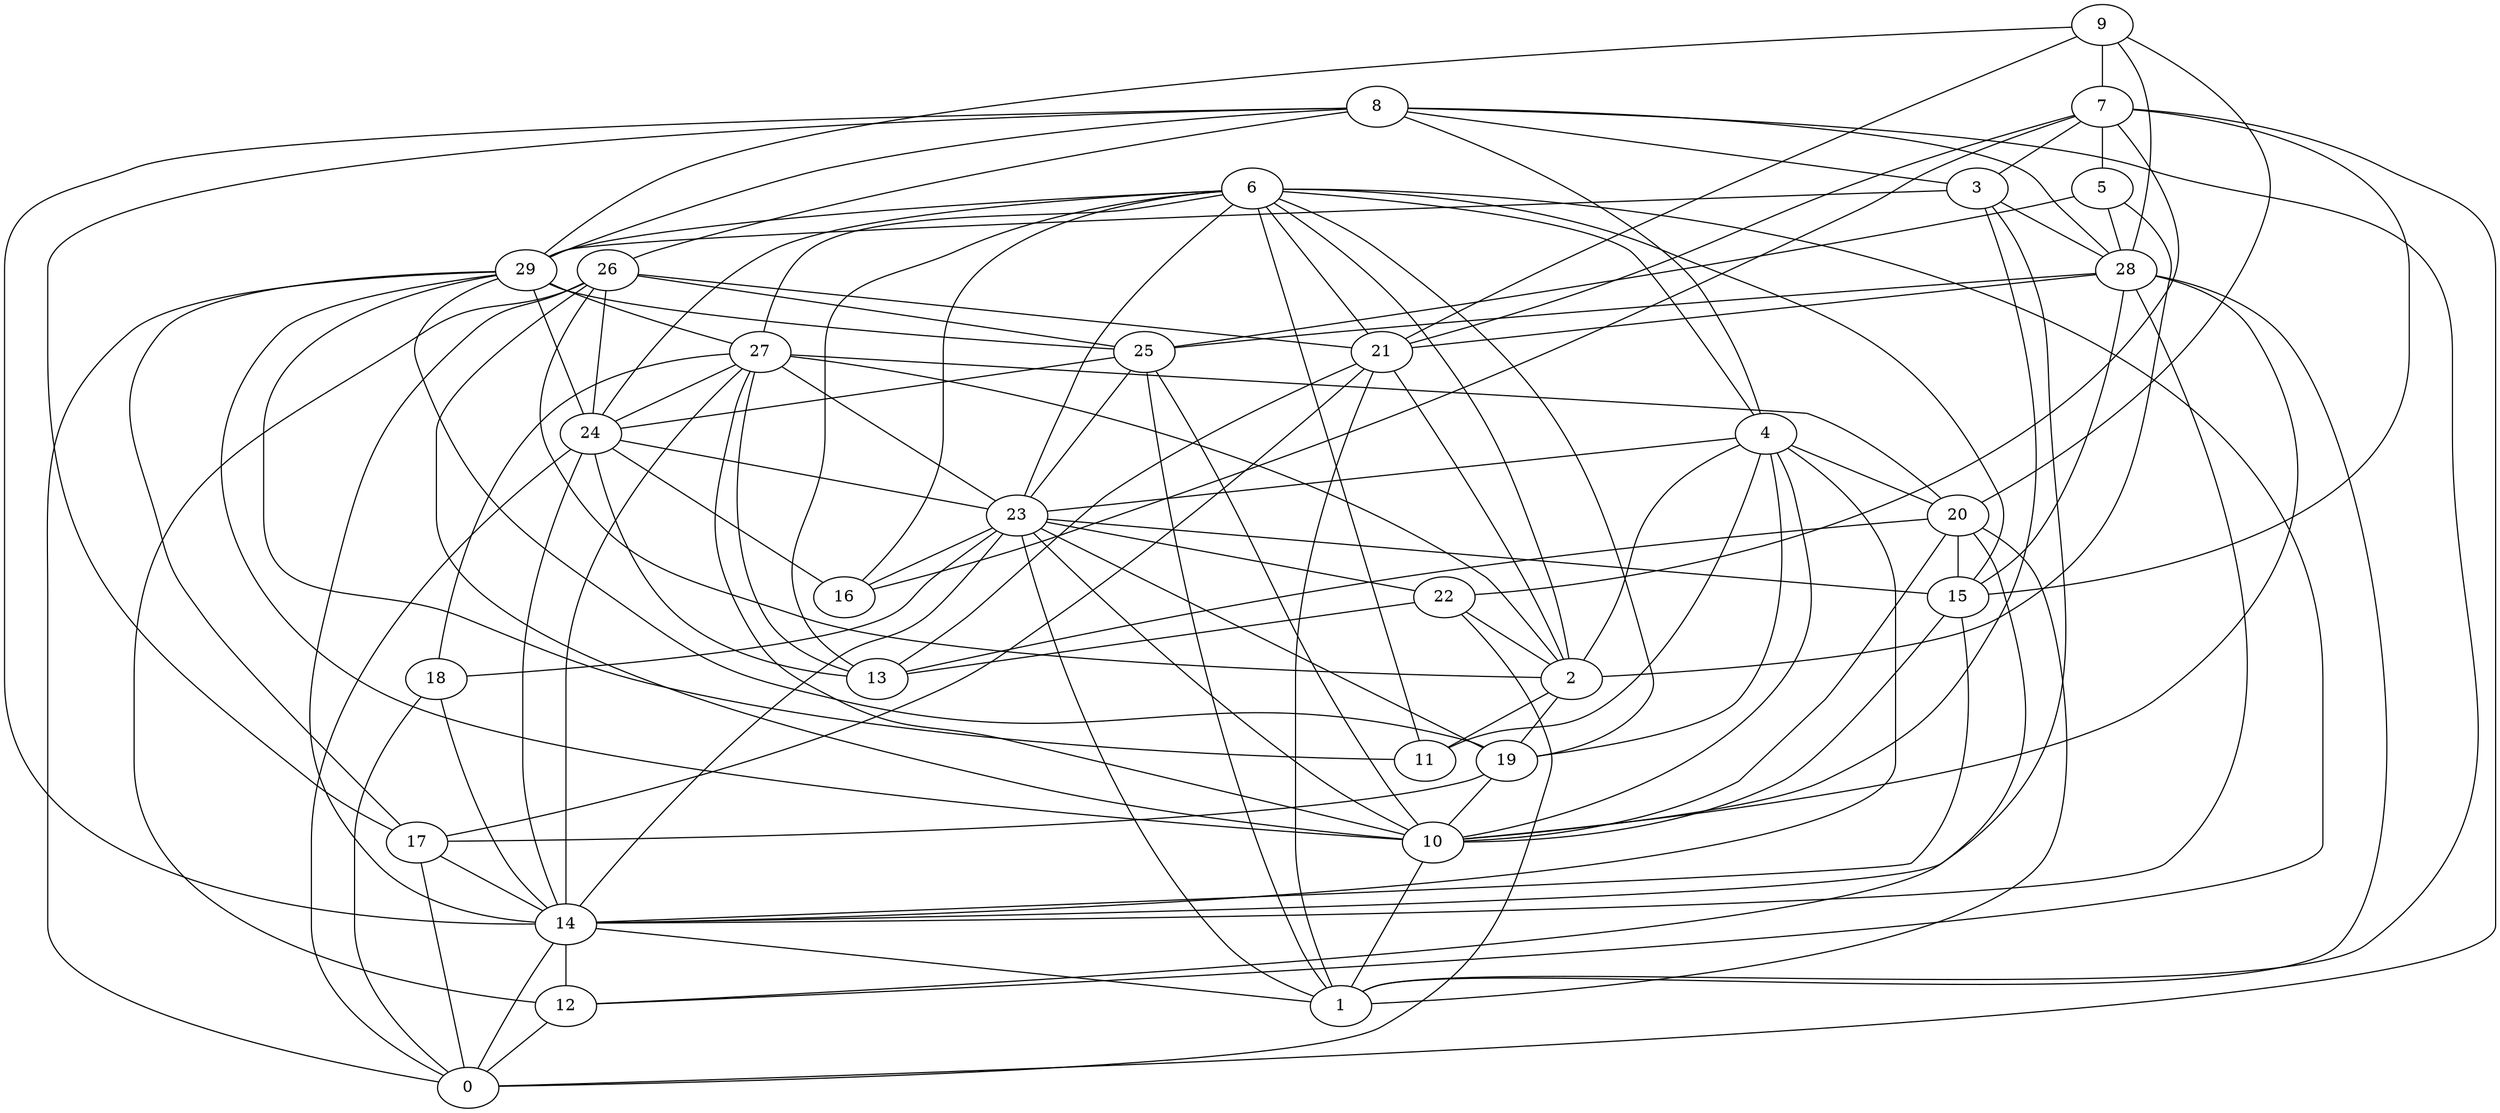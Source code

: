 digraph GG_graph {

subgraph G_graph {
edge [color = black]
"27" -> "2" [dir = none]
"27" -> "10" [dir = none]
"27" -> "14" [dir = none]
"27" -> "18" [dir = none]
"27" -> "13" [dir = none]
"9" -> "7" [dir = none]
"9" -> "21" [dir = none]
"9" -> "29" [dir = none]
"9" -> "28" [dir = none]
"22" -> "0" [dir = none]
"22" -> "2" [dir = none]
"29" -> "24" [dir = none]
"29" -> "11" [dir = none]
"29" -> "19" [dir = none]
"29" -> "10" [dir = none]
"29" -> "0" [dir = none]
"29" -> "25" [dir = none]
"29" -> "27" [dir = none]
"29" -> "17" [dir = none]
"20" -> "1" [dir = none]
"20" -> "13" [dir = none]
"20" -> "15" [dir = none]
"24" -> "16" [dir = none]
"24" -> "23" [dir = none]
"24" -> "0" [dir = none]
"24" -> "13" [dir = none]
"17" -> "14" [dir = none]
"17" -> "0" [dir = none]
"28" -> "1" [dir = none]
"28" -> "25" [dir = none]
"28" -> "15" [dir = none]
"28" -> "10" [dir = none]
"28" -> "21" [dir = none]
"10" -> "1" [dir = none]
"7" -> "21" [dir = none]
"7" -> "15" [dir = none]
"7" -> "16" [dir = none]
"7" -> "22" [dir = none]
"5" -> "2" [dir = none]
"5" -> "28" [dir = none]
"5" -> "25" [dir = none]
"8" -> "14" [dir = none]
"8" -> "26" [dir = none]
"8" -> "3" [dir = none]
"8" -> "29" [dir = none]
"8" -> "28" [dir = none]
"8" -> "17" [dir = none]
"8" -> "4" [dir = none]
"18" -> "0" [dir = none]
"18" -> "14" [dir = none]
"21" -> "1" [dir = none]
"21" -> "13" [dir = none]
"21" -> "2" [dir = none]
"21" -> "17" [dir = none]
"23" -> "15" [dir = none]
"23" -> "22" [dir = none]
"23" -> "14" [dir = none]
"23" -> "16" [dir = none]
"23" -> "19" [dir = none]
"25" -> "24" [dir = none]
"25" -> "10" [dir = none]
"25" -> "23" [dir = none]
"25" -> "1" [dir = none]
"14" -> "1" [dir = none]
"14" -> "12" [dir = none]
"14" -> "0" [dir = none]
"26" -> "25" [dir = none]
"26" -> "12" [dir = none]
"26" -> "21" [dir = none]
"26" -> "14" [dir = none]
"4" -> "23" [dir = none]
"4" -> "14" [dir = none]
"4" -> "20" [dir = none]
"4" -> "2" [dir = none]
"4" -> "11" [dir = none]
"6" -> "19" [dir = none]
"6" -> "12" [dir = none]
"6" -> "13" [dir = none]
"6" -> "27" [dir = none]
"6" -> "11" [dir = none]
"6" -> "24" [dir = none]
"6" -> "23" [dir = none]
"6" -> "16" [dir = none]
"6" -> "29" [dir = none]
"6" -> "4" [dir = none]
"3" -> "28" [dir = none]
"3" -> "14" [dir = none]
"23" -> "10" [dir = none]
"7" -> "5" [dir = none]
"27" -> "20" [dir = none]
"3" -> "10" [dir = none]
"6" -> "15" [dir = none]
"26" -> "24" [dir = none]
"20" -> "12" [dir = none]
"28" -> "14" [dir = none]
"23" -> "18" [dir = none]
"15" -> "14" [dir = none]
"27" -> "24" [dir = none]
"15" -> "10" [dir = none]
"4" -> "19" [dir = none]
"7" -> "3" [dir = none]
"26" -> "10" [dir = none]
"23" -> "1" [dir = none]
"27" -> "23" [dir = none]
"19" -> "10" [dir = none]
"2" -> "11" [dir = none]
"6" -> "2" [dir = none]
"4" -> "10" [dir = none]
"20" -> "10" [dir = none]
"22" -> "13" [dir = none]
"8" -> "1" [dir = none]
"19" -> "17" [dir = none]
"7" -> "0" [dir = none]
"26" -> "2" [dir = none]
"6" -> "21" [dir = none]
"3" -> "29" [dir = none]
"24" -> "14" [dir = none]
"12" -> "0" [dir = none]
"9" -> "20" [dir = none]
"2" -> "19" [dir = none]
}

}

